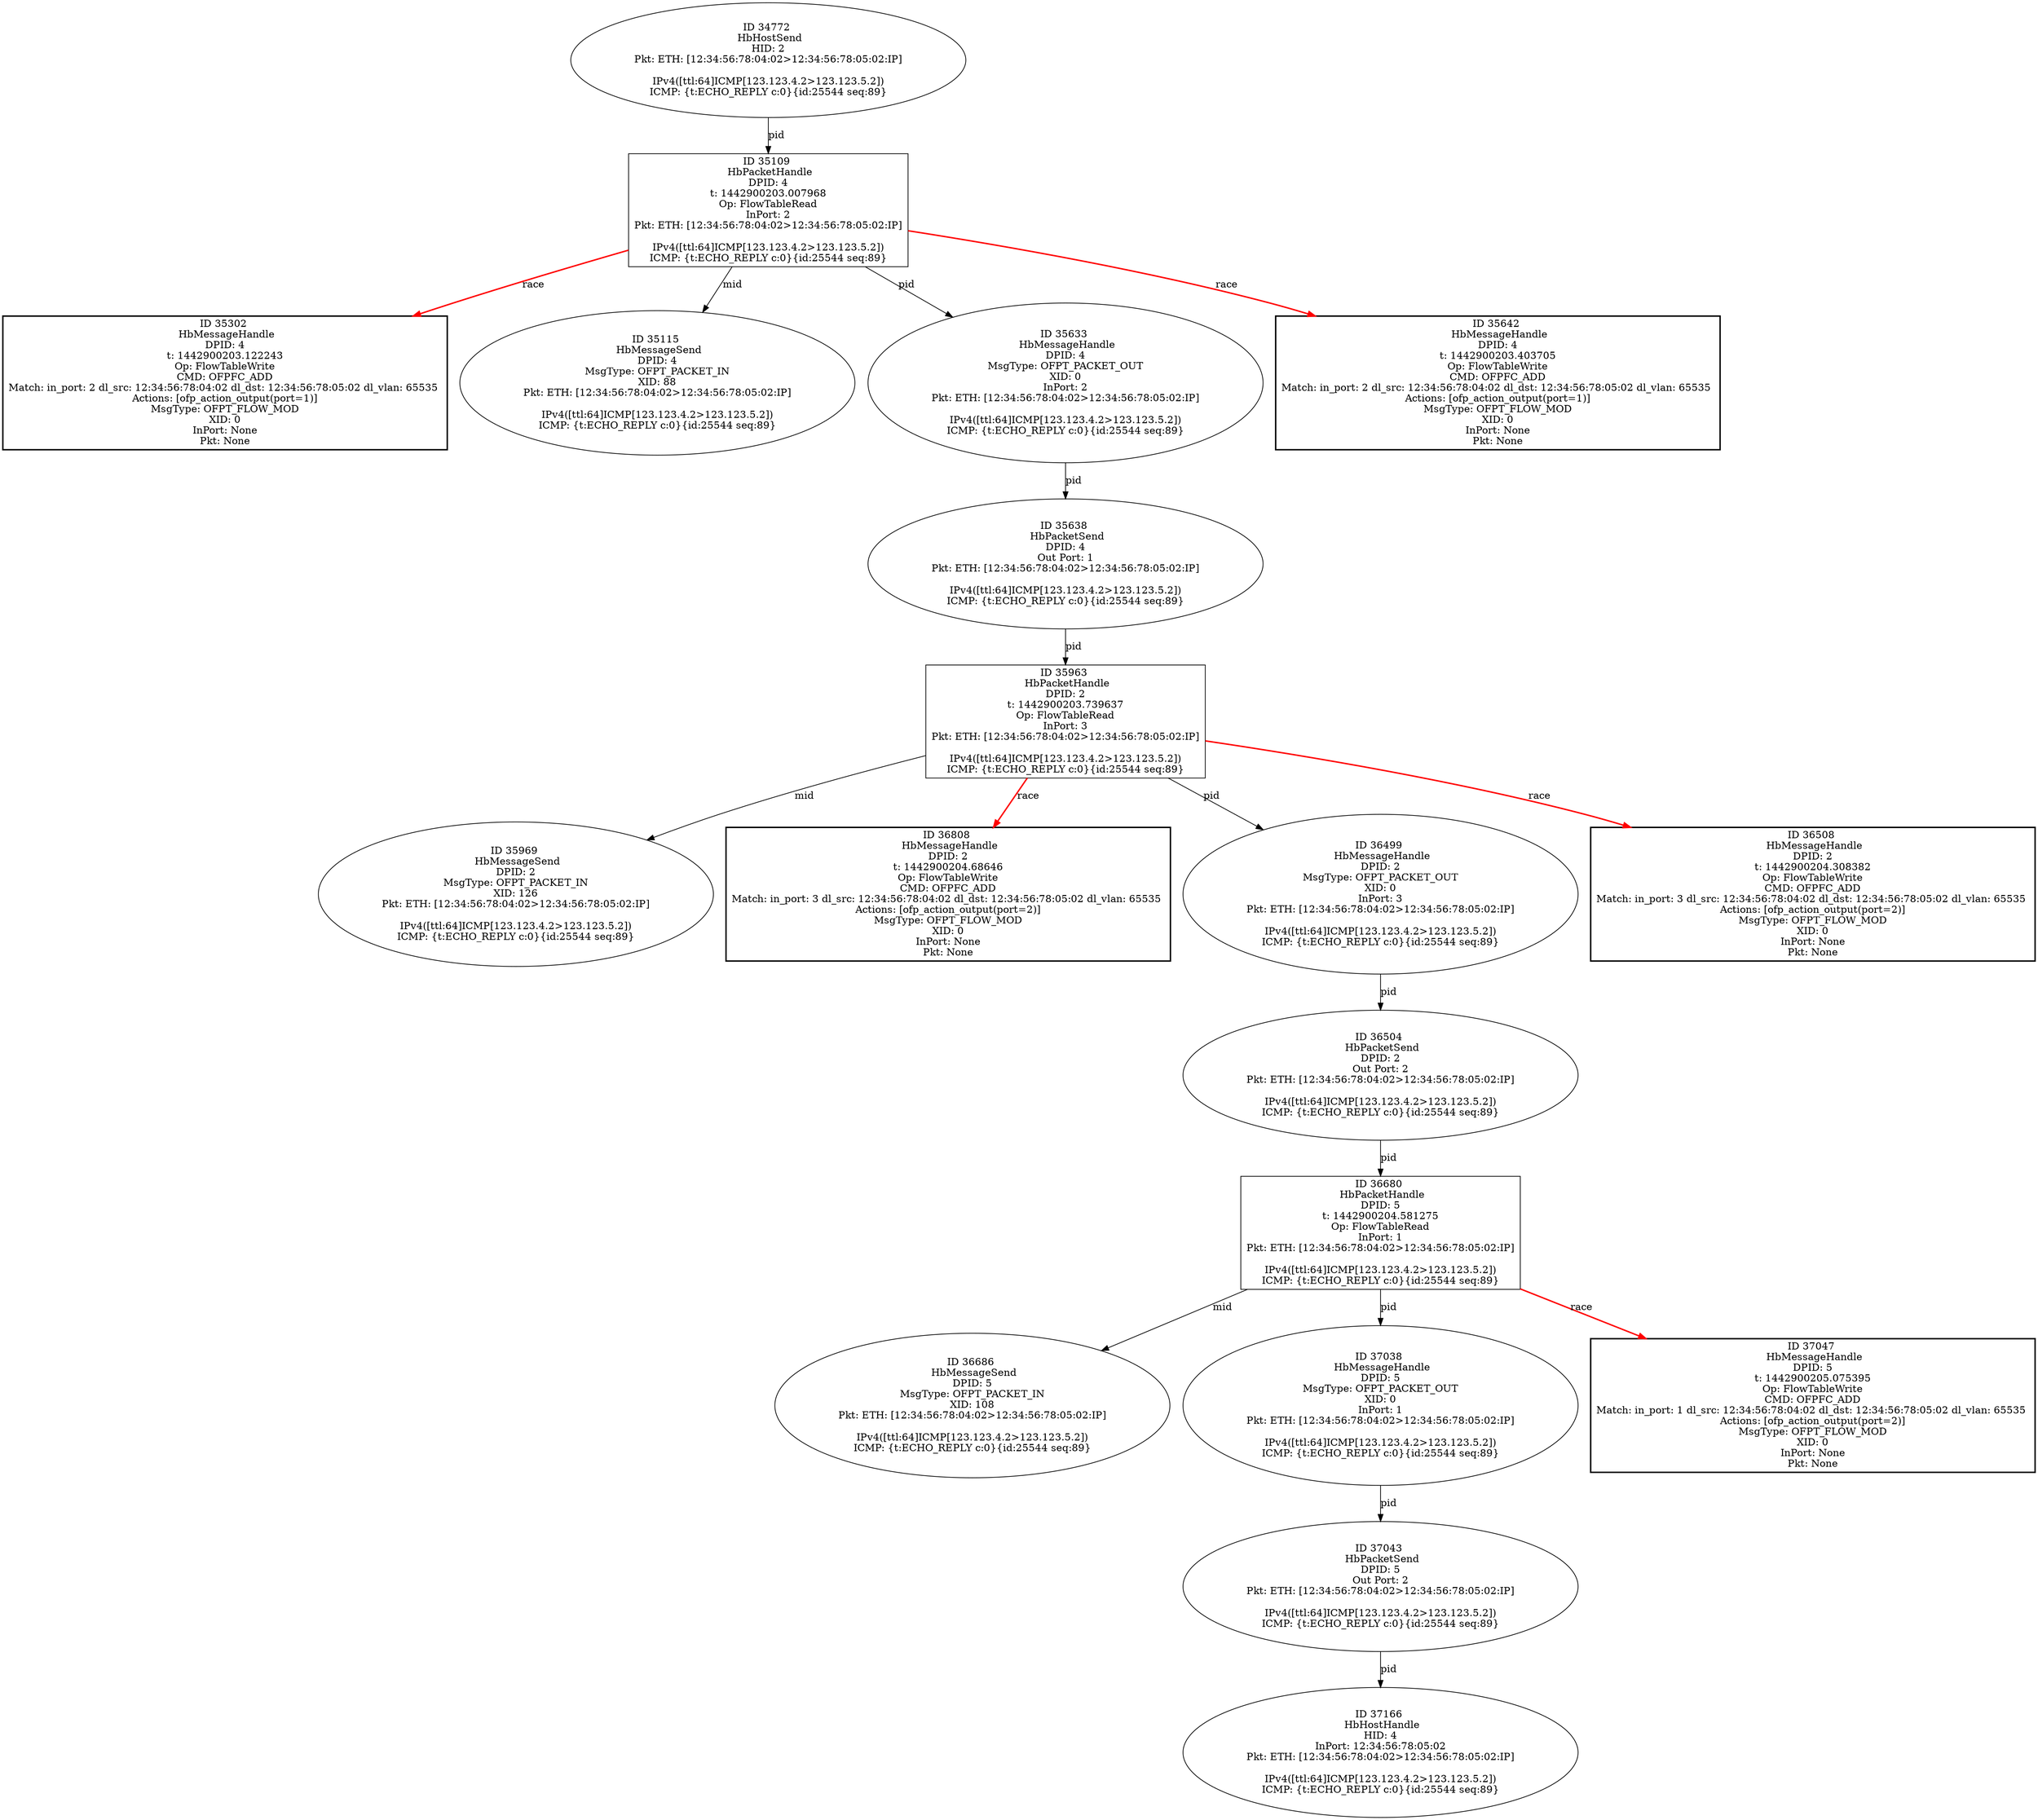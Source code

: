 strict digraph G {
35969 [shape=oval, event=<hb_events.HbMessageSend object at 0x10f3eee50>, label="ID 35969 
 HbMessageSend
DPID: 2
MsgType: OFPT_PACKET_IN
XID: 126
Pkt: ETH: [12:34:56:78:04:02>12:34:56:78:05:02:IP]

IPv4([ttl:64]ICMP[123.123.4.2>123.123.5.2])
ICMP: {t:ECHO_REPLY c:0}{id:25544 seq:89}"];
35109 [shape=box, event=<hb_events.HbPacketHandle object at 0x10f0a6a50>, label="ID 35109 
 HbPacketHandle
DPID: 4
t: 1442900203.007968
Op: FlowTableRead
InPort: 2
Pkt: ETH: [12:34:56:78:04:02>12:34:56:78:05:02:IP]

IPv4([ttl:64]ICMP[123.123.4.2>123.123.5.2])
ICMP: {t:ECHO_REPLY c:0}{id:25544 seq:89}"];
35302 [shape=box, style=bold, event=<hb_events.HbMessageHandle object at 0x10f162fd0>, label="ID 35302 
 HbMessageHandle
DPID: 4
t: 1442900203.122243
Op: FlowTableWrite
CMD: OFPFC_ADD
Match: in_port: 2 dl_src: 12:34:56:78:04:02 dl_dst: 12:34:56:78:05:02 dl_vlan: 65535 
Actions: [ofp_action_output(port=1)]
MsgType: OFPT_FLOW_MOD
XID: 0
InPort: None
Pkt: None"];
36680 [shape=box, event=<hb_events.HbPacketHandle object at 0x10f7a6850>, label="ID 36680 
 HbPacketHandle
DPID: 5
t: 1442900204.581275
Op: FlowTableRead
InPort: 1
Pkt: ETH: [12:34:56:78:04:02>12:34:56:78:05:02:IP]

IPv4([ttl:64]ICMP[123.123.4.2>123.123.5.2])
ICMP: {t:ECHO_REPLY c:0}{id:25544 seq:89}"];
36808 [shape=box, style=bold, event=<hb_events.HbMessageHandle object at 0x10f868190>, label="ID 36808 
 HbMessageHandle
DPID: 2
t: 1442900204.68646
Op: FlowTableWrite
CMD: OFPFC_ADD
Match: in_port: 3 dl_src: 12:34:56:78:04:02 dl_dst: 12:34:56:78:05:02 dl_vlan: 65535 
Actions: [ofp_action_output(port=2)]
MsgType: OFPT_FLOW_MOD
XID: 0
InPort: None
Pkt: None"];
35115 [shape=oval, event=<hb_events.HbMessageSend object at 0x10f093c90>, label="ID 35115 
 HbMessageSend
DPID: 4
MsgType: OFPT_PACKET_IN
XID: 88
Pkt: ETH: [12:34:56:78:04:02>12:34:56:78:05:02:IP]

IPv4([ttl:64]ICMP[123.123.4.2>123.123.5.2])
ICMP: {t:ECHO_REPLY c:0}{id:25544 seq:89}"];
36686 [shape=oval, event=<hb_events.HbMessageSend object at 0x10f7bb7d0>, label="ID 36686 
 HbMessageSend
DPID: 5
MsgType: OFPT_PACKET_IN
XID: 108
Pkt: ETH: [12:34:56:78:04:02>12:34:56:78:05:02:IP]

IPv4([ttl:64]ICMP[123.123.4.2>123.123.5.2])
ICMP: {t:ECHO_REPLY c:0}{id:25544 seq:89}"];
37038 [shape=oval, event=<hb_events.HbMessageHandle object at 0x10f9bf190>, label="ID 37038 
 HbMessageHandle
DPID: 5
MsgType: OFPT_PACKET_OUT
XID: 0
InPort: 1
Pkt: ETH: [12:34:56:78:04:02>12:34:56:78:05:02:IP]

IPv4([ttl:64]ICMP[123.123.4.2>123.123.5.2])
ICMP: {t:ECHO_REPLY c:0}{id:25544 seq:89}"];
35633 [shape=oval, event=<hb_events.HbMessageHandle object at 0x10f26f8d0>, label="ID 35633 
 HbMessageHandle
DPID: 4
MsgType: OFPT_PACKET_OUT
XID: 0
InPort: 2
Pkt: ETH: [12:34:56:78:04:02>12:34:56:78:05:02:IP]

IPv4([ttl:64]ICMP[123.123.4.2>123.123.5.2])
ICMP: {t:ECHO_REPLY c:0}{id:25544 seq:89}"];
36499 [shape=oval, event=<hb_events.HbMessageHandle object at 0x10f635bd0>, label="ID 36499 
 HbMessageHandle
DPID: 2
MsgType: OFPT_PACKET_OUT
XID: 0
InPort: 3
Pkt: ETH: [12:34:56:78:04:02>12:34:56:78:05:02:IP]

IPv4([ttl:64]ICMP[123.123.4.2>123.123.5.2])
ICMP: {t:ECHO_REPLY c:0}{id:25544 seq:89}"];
34772 [shape=oval, event=<hb_events.HbHostSend object at 0x10efaba10>, label="ID 34772 
 HbHostSend
HID: 2
Pkt: ETH: [12:34:56:78:04:02>12:34:56:78:05:02:IP]

IPv4([ttl:64]ICMP[123.123.4.2>123.123.5.2])
ICMP: {t:ECHO_REPLY c:0}{id:25544 seq:89}"];
37166 [shape=oval, event=<hb_events.HbHostHandle object at 0x10fa2bb50>, label="ID 37166 
 HbHostHandle
HID: 4
InPort: 12:34:56:78:05:02
Pkt: ETH: [12:34:56:78:04:02>12:34:56:78:05:02:IP]

IPv4([ttl:64]ICMP[123.123.4.2>123.123.5.2])
ICMP: {t:ECHO_REPLY c:0}{id:25544 seq:89}"];
35638 [shape=oval, event=<hb_events.HbPacketSend object at 0x10f27d310>, label="ID 35638 
 HbPacketSend
DPID: 4
Out Port: 1
Pkt: ETH: [12:34:56:78:04:02>12:34:56:78:05:02:IP]

IPv4([ttl:64]ICMP[123.123.4.2>123.123.5.2])
ICMP: {t:ECHO_REPLY c:0}{id:25544 seq:89}"];
37047 [shape=box, style=bold, event=<hb_events.HbMessageHandle object at 0x10f9d8b10>, label="ID 37047 
 HbMessageHandle
DPID: 5
t: 1442900205.075395
Op: FlowTableWrite
CMD: OFPFC_ADD
Match: in_port: 1 dl_src: 12:34:56:78:04:02 dl_dst: 12:34:56:78:05:02 dl_vlan: 65535 
Actions: [ofp_action_output(port=2)]
MsgType: OFPT_FLOW_MOD
XID: 0
InPort: None
Pkt: None"];
36504 [shape=oval, event=<hb_events.HbPacketSend object at 0x10f607a90>, label="ID 36504 
 HbPacketSend
DPID: 2
Out Port: 2
Pkt: ETH: [12:34:56:78:04:02>12:34:56:78:05:02:IP]

IPv4([ttl:64]ICMP[123.123.4.2>123.123.5.2])
ICMP: {t:ECHO_REPLY c:0}{id:25544 seq:89}"];
35642 [shape=box, style=bold, event=<hb_events.HbMessageHandle object at 0x10f289490>, label="ID 35642 
 HbMessageHandle
DPID: 4
t: 1442900203.403705
Op: FlowTableWrite
CMD: OFPFC_ADD
Match: in_port: 2 dl_src: 12:34:56:78:04:02 dl_dst: 12:34:56:78:05:02 dl_vlan: 65535 
Actions: [ofp_action_output(port=1)]
MsgType: OFPT_FLOW_MOD
XID: 0
InPort: None
Pkt: None"];
35963 [shape=box, event=<hb_events.HbPacketHandle object at 0x10f3e8050>, label="ID 35963 
 HbPacketHandle
DPID: 2
t: 1442900203.739637
Op: FlowTableRead
InPort: 3
Pkt: ETH: [12:34:56:78:04:02>12:34:56:78:05:02:IP]

IPv4([ttl:64]ICMP[123.123.4.2>123.123.5.2])
ICMP: {t:ECHO_REPLY c:0}{id:25544 seq:89}"];
36508 [shape=box, style=bold, event=<hb_events.HbMessageHandle object at 0x10f694290>, label="ID 36508 
 HbMessageHandle
DPID: 2
t: 1442900204.308382
Op: FlowTableWrite
CMD: OFPFC_ADD
Match: in_port: 3 dl_src: 12:34:56:78:04:02 dl_dst: 12:34:56:78:05:02 dl_vlan: 65535 
Actions: [ofp_action_output(port=2)]
MsgType: OFPT_FLOW_MOD
XID: 0
InPort: None
Pkt: None"];
37043 [shape=oval, event=<hb_events.HbPacketSend object at 0x10f9a4c90>, label="ID 37043 
 HbPacketSend
DPID: 5
Out Port: 2
Pkt: ETH: [12:34:56:78:04:02>12:34:56:78:05:02:IP]

IPv4([ttl:64]ICMP[123.123.4.2>123.123.5.2])
ICMP: {t:ECHO_REPLY c:0}{id:25544 seq:89}"];
35109 -> 35633  [rel=pid, label=pid];
35109 -> 35642  [harmful=True, color=red, style=bold, rel=race, label=race];
35109 -> 35115  [rel=mid, label=mid];
35109 -> 35302  [harmful=True, color=red, style=bold, rel=race, label=race];
36680 -> 36686  [rel=mid, label=mid];
36680 -> 37038  [rel=pid, label=pid];
36680 -> 37047  [harmful=True, color=red, style=bold, rel=race, label=race];
35633 -> 35638  [rel=pid, label=pid];
36499 -> 36504  [rel=pid, label=pid];
34772 -> 35109  [rel=pid, label=pid];
37038 -> 37043  [rel=pid, label=pid];
35638 -> 35963  [rel=pid, label=pid];
36504 -> 36680  [rel=pid, label=pid];
35963 -> 36808  [harmful=True, color=red, style=bold, rel=race, label=race];
35963 -> 35969  [rel=mid, label=mid];
35963 -> 36499  [rel=pid, label=pid];
35963 -> 36508  [harmful=True, color=red, style=bold, rel=race, label=race];
37043 -> 37166  [rel=pid, label=pid];
}
